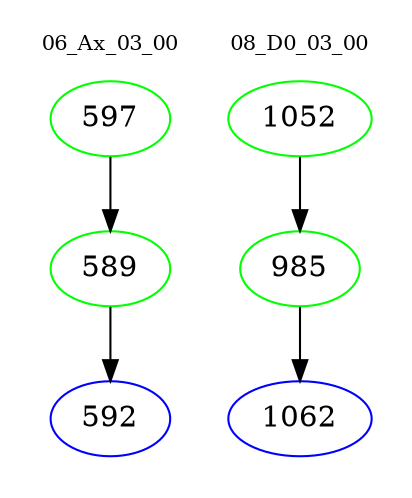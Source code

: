 digraph{
subgraph cluster_0 {
color = white
label = "06_Ax_03_00";
fontsize=10;
T0_597 [label="597", color="green"]
T0_597 -> T0_589 [color="black"]
T0_589 [label="589", color="green"]
T0_589 -> T0_592 [color="black"]
T0_592 [label="592", color="blue"]
}
subgraph cluster_1 {
color = white
label = "08_D0_03_00";
fontsize=10;
T1_1052 [label="1052", color="green"]
T1_1052 -> T1_985 [color="black"]
T1_985 [label="985", color="green"]
T1_985 -> T1_1062 [color="black"]
T1_1062 [label="1062", color="blue"]
}
}
